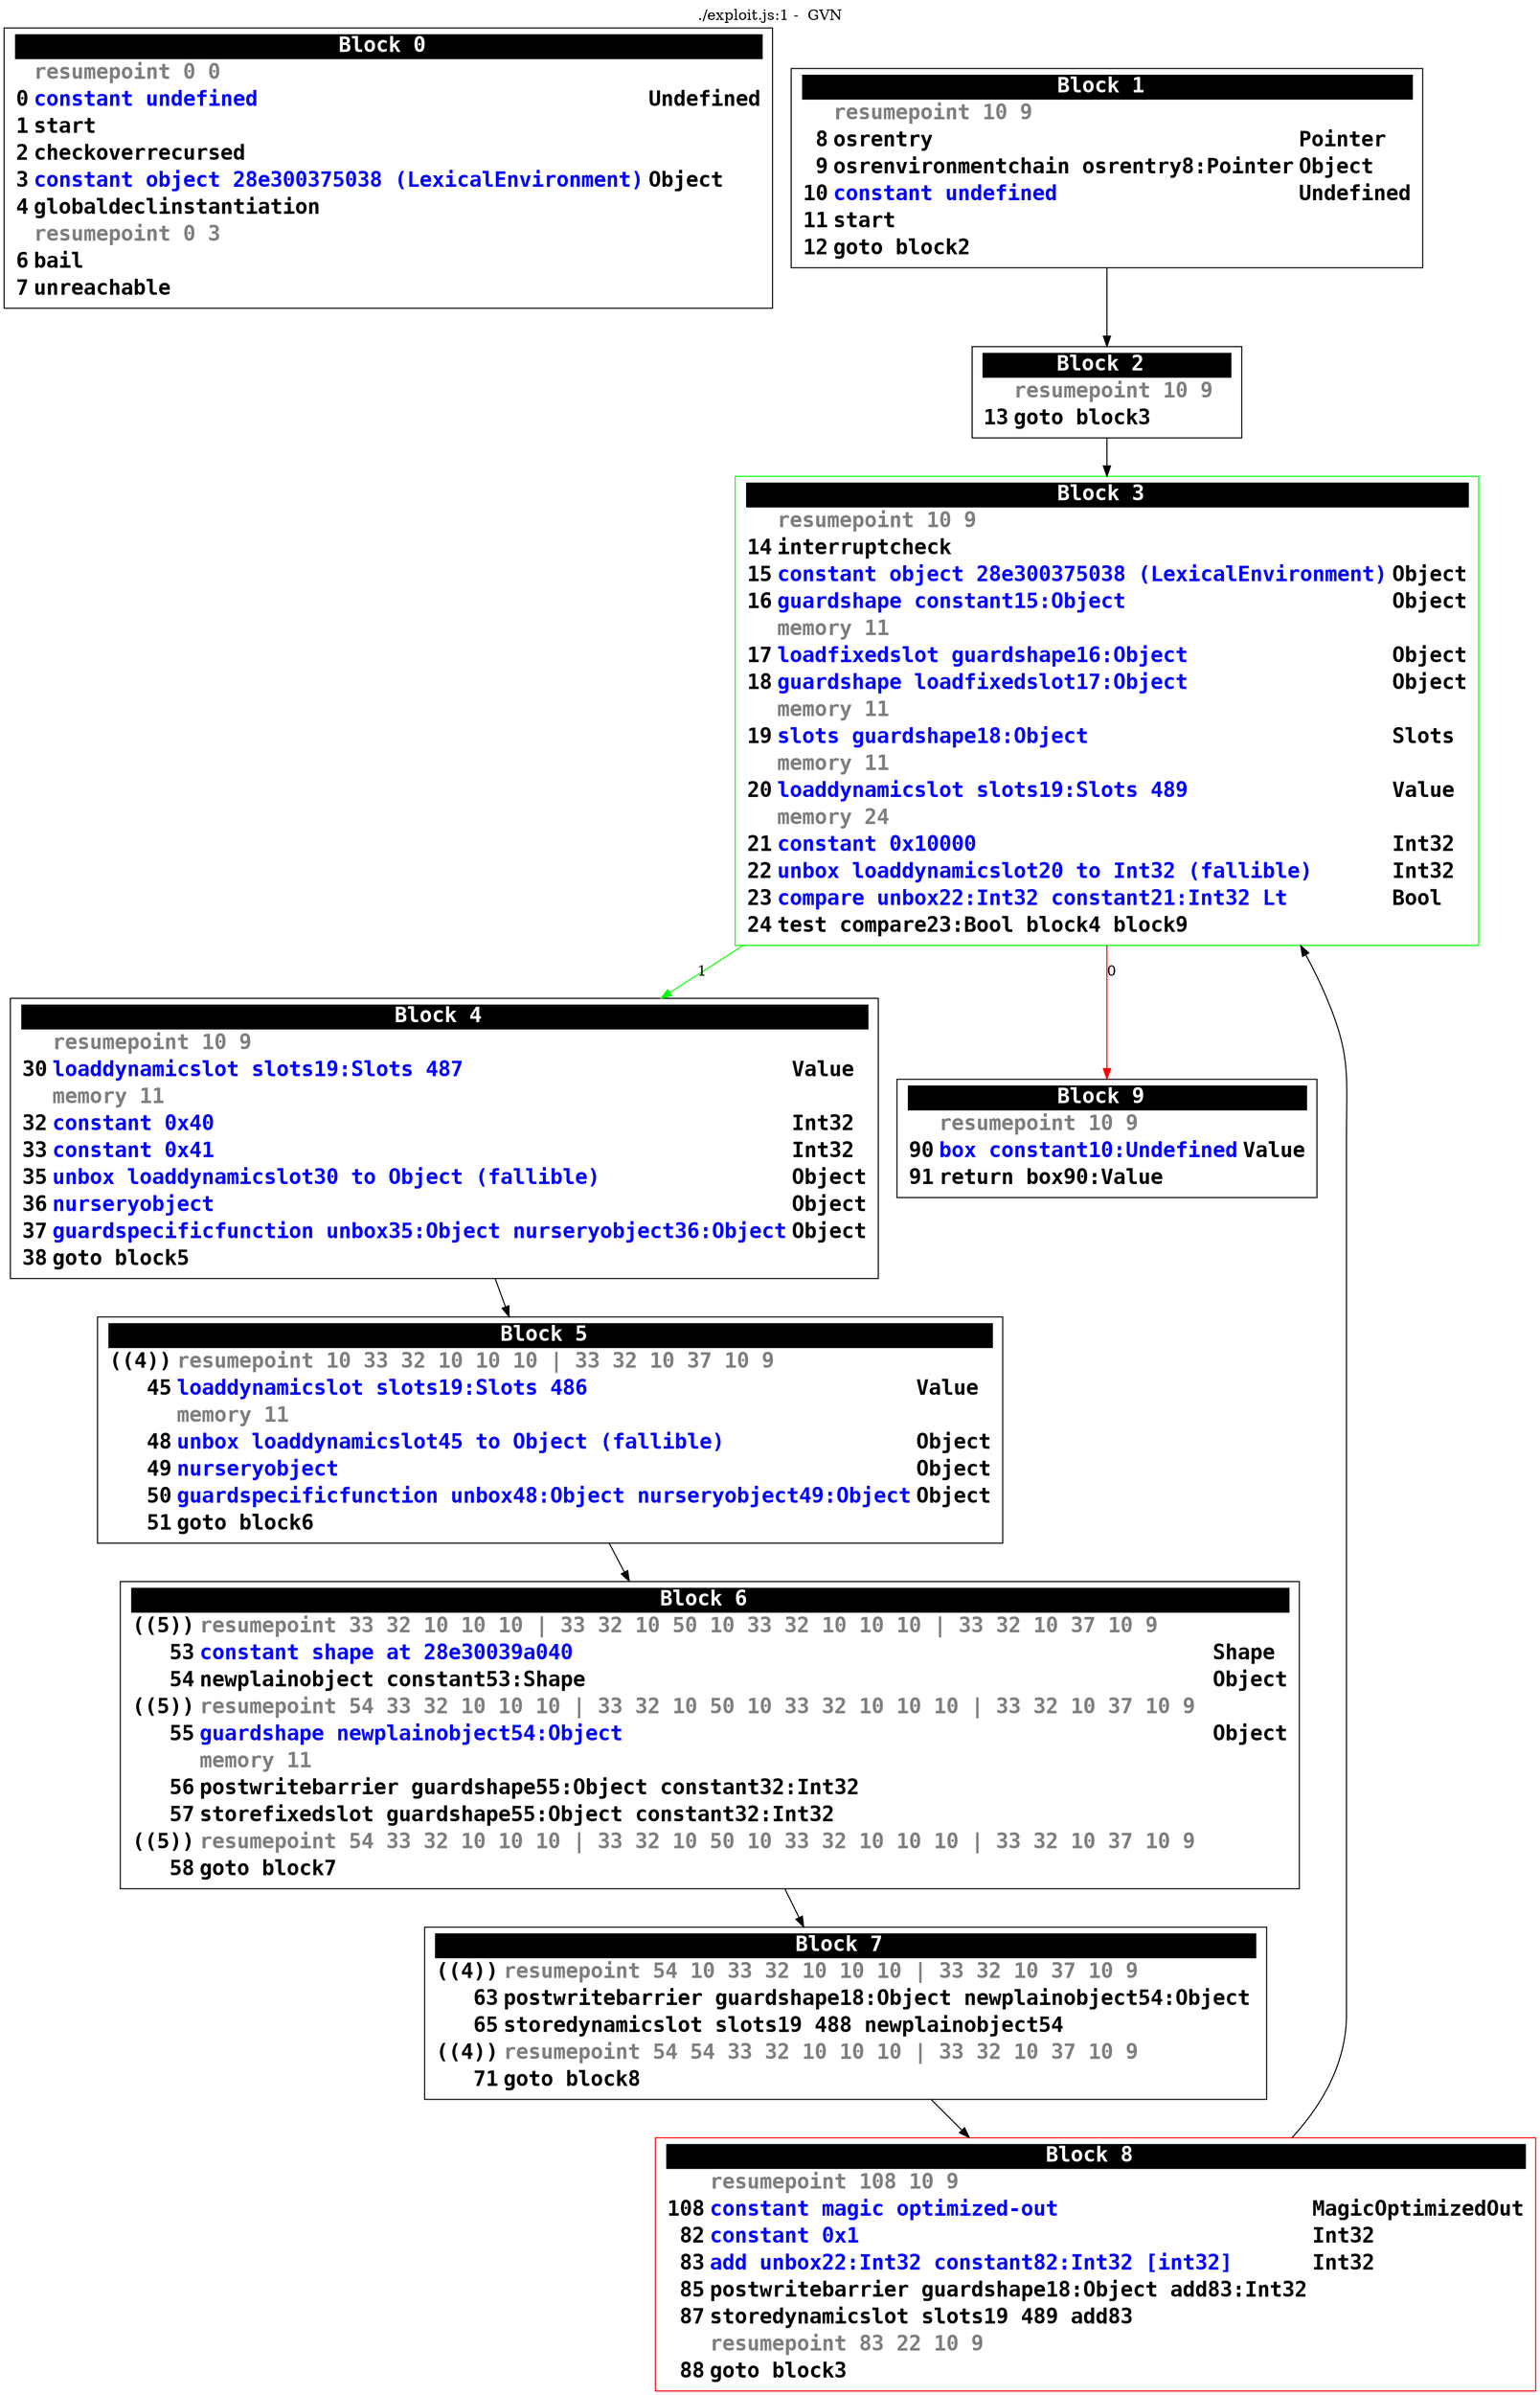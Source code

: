 digraph {
labelloc = t;
labelfontsize = 30;
label = "./exploit.js:1 -  GVN";
  rankdir=TB
  splines=true

  "Block0" [ shape=box fontsize=20 fontname="Consolas Bold" label=<<table border="0" cellborder="0" cellpadding="1"><tr><td align="center" bgcolor="black" colspan="3"><font color="white">Block 0 </font></td></tr><tr><td align="left"></td><td align="left"><font color="grey50">resumepoint 0 0 </font></td><td></td></tr><tr><td align="right" port="i0">0</td><td align="left"><font color="blue">constant undefined</font></td><td align="left">Undefined</td></tr><tr><td align="right" port="i1">1</td><td align="left">start</td></tr><tr><td align="right" port="i2">2</td><td align="left">checkoverrecursed</td></tr><tr><td align="right" port="i3">3</td><td align="left"><font color="blue">constant object 28e300375038 (LexicalEnvironment)</font></td><td align="left">Object</td></tr><tr><td align="right" port="i4">4</td><td align="left">globaldeclinstantiation</td></tr><tr><td align="left"></td><td align="left"><font color="grey50">resumepoint 0 3 </font></td><td></td></tr><tr><td align="right" port="i6">6</td><td align="left">bail</td></tr><tr><td align="right" port="i7">7</td><td align="left">unreachable</td></tr></table>> ] ;
  "Block1" [ shape=box fontsize=20 fontname="Consolas Bold" label=<<table border="0" cellborder="0" cellpadding="1"><tr><td align="center" bgcolor="black" colspan="3"><font color="white">Block 1 </font></td></tr><tr><td align="left"></td><td align="left"><font color="grey50">resumepoint 10 9 </font></td><td></td></tr><tr><td align="right" port="i8">8</td><td align="left">osrentry</td><td align="left">Pointer</td></tr><tr><td align="right" port="i9">9</td><td align="left">osrenvironmentchain osrentry8:Pointer</td><td align="left">Object</td></tr><tr><td align="right" port="i10">10</td><td align="left"><font color="blue">constant undefined</font></td><td align="left">Undefined</td></tr><tr><td align="right" port="i11">11</td><td align="left">start</td></tr><tr><td align="right" port="i12">12</td><td align="left">goto block2</td></tr></table>> ] ;
  "Block2" [ shape=box fontsize=20 fontname="Consolas Bold" label=<<table border="0" cellborder="0" cellpadding="1"><tr><td align="center" bgcolor="black" colspan="3"><font color="white">Block 2 </font></td></tr><tr><td align="left"></td><td align="left"><font color="grey50">resumepoint 10 9 </font></td><td></td></tr><tr><td align="right" port="i13">13</td><td align="left">goto block3</td></tr></table>> ] ;
  "Block3" [ color=green shape=box fontsize=20 fontname="Consolas Bold" label=<<table border="0" cellborder="0" cellpadding="1"><tr><td align="center" bgcolor="black" colspan="3"><font color="white">Block 3 </font></td></tr><tr><td align="left"></td><td align="left"><font color="grey50">resumepoint 10 9 </font></td><td></td></tr><tr><td align="right" port="i14">14</td><td align="left">interruptcheck</td></tr><tr><td align="right" port="i15">15</td><td align="left"><font color="blue">constant object 28e300375038 (LexicalEnvironment)</font></td><td align="left">Object</td></tr><tr><td align="right" port="i16">16</td><td align="left"><font color="blue">guardshape constant15:Object</font></td><td align="left">Object</td></tr><tr><td align="left"></td><td align="left"><font color="grey50">memory 11 </font></td><td></td></tr><tr><td align="right" port="i17">17</td><td align="left"><font color="blue">loadfixedslot guardshape16:Object</font></td><td align="left">Object</td></tr><tr><td align="right" port="i18">18</td><td align="left"><font color="blue">guardshape loadfixedslot17:Object</font></td><td align="left">Object</td></tr><tr><td align="left"></td><td align="left"><font color="grey50">memory 11 </font></td><td></td></tr><tr><td align="right" port="i19">19</td><td align="left"><font color="blue">slots guardshape18:Object</font></td><td align="left">Slots</td></tr><tr><td align="left"></td><td align="left"><font color="grey50">memory 11 </font></td><td></td></tr><tr><td align="right" port="i20">20</td><td align="left"><font color="blue">loaddynamicslot slots19:Slots 489</font></td><td align="left">Value</td></tr><tr><td align="left"></td><td align="left"><font color="grey50">memory 24 </font></td><td></td></tr><tr><td align="right" port="i21">21</td><td align="left"><font color="blue">constant 0x10000</font></td><td align="left">Int32</td></tr><tr><td align="right" port="i22">22</td><td align="left"><font color="blue">unbox loaddynamicslot20 to Int32 (fallible)</font></td><td align="left">Int32</td></tr><tr><td align="right" port="i23">23</td><td align="left"><font color="blue">compare unbox22:Int32 constant21:Int32 Lt</font></td><td align="left">Bool</td></tr><tr><td align="right" port="i24">24</td><td align="left">test compare23:Bool block4 block9</td></tr></table>> ] ;
  "Block4" [ shape=box fontsize=20 fontname="Consolas Bold" label=<<table border="0" cellborder="0" cellpadding="1"><tr><td align="center" bgcolor="black" colspan="3"><font color="white">Block 4 </font></td></tr><tr><td align="left"></td><td align="left"><font color="grey50">resumepoint 10 9 </font></td><td></td></tr><tr><td align="right" port="i30">30</td><td align="left"><font color="blue">loaddynamicslot slots19:Slots 487</font></td><td align="left">Value</td></tr><tr><td align="left"></td><td align="left"><font color="grey50">memory 11 </font></td><td></td></tr><tr><td align="right" port="i32">32</td><td align="left"><font color="blue">constant 0x40</font></td><td align="left">Int32</td></tr><tr><td align="right" port="i33">33</td><td align="left"><font color="blue">constant 0x41</font></td><td align="left">Int32</td></tr><tr><td align="right" port="i35">35</td><td align="left"><font color="blue">unbox loaddynamicslot30 to Object (fallible)</font></td><td align="left">Object</td></tr><tr><td align="right" port="i36">36</td><td align="left"><font color="blue">nurseryobject</font></td><td align="left">Object</td></tr><tr><td align="right" port="i37">37</td><td align="left"><font color="blue">guardspecificfunction unbox35:Object nurseryobject36:Object</font></td><td align="left">Object</td></tr><tr><td align="right" port="i38">38</td><td align="left">goto block5</td></tr></table>> ] ;
  "Block5" [ shape=box fontsize=20 fontname="Consolas Bold" label=<<table border="0" cellborder="0" cellpadding="1"><tr><td align="center" bgcolor="black" colspan="3"><font color="white">Block 5 </font></td></tr><tr><td align="left">&#40;&#40;4&#41;&#41;</td><td align="left"><font color="grey50">resumepoint 10 33 32 10 10 10 | 33 32 10 37 10 9 </font></td><td></td></tr><tr><td align="right" port="i45">45</td><td align="left"><font color="blue">loaddynamicslot slots19:Slots 486</font></td><td align="left">Value</td></tr><tr><td align="left"></td><td align="left"><font color="grey50">memory 11 </font></td><td></td></tr><tr><td align="right" port="i48">48</td><td align="left"><font color="blue">unbox loaddynamicslot45 to Object (fallible)</font></td><td align="left">Object</td></tr><tr><td align="right" port="i49">49</td><td align="left"><font color="blue">nurseryobject</font></td><td align="left">Object</td></tr><tr><td align="right" port="i50">50</td><td align="left"><font color="blue">guardspecificfunction unbox48:Object nurseryobject49:Object</font></td><td align="left">Object</td></tr><tr><td align="right" port="i51">51</td><td align="left">goto block6</td></tr></table>> ] ;
  "Block6" [ shape=box fontsize=20 fontname="Consolas Bold" label=<<table border="0" cellborder="0" cellpadding="1"><tr><td align="center" bgcolor="black" colspan="3"><font color="white">Block 6 </font></td></tr><tr><td align="left">&#40;&#40;5&#41;&#41;</td><td align="left"><font color="grey50">resumepoint 33 32 10 10 10 | 33 32 10 50 10 33 32 10 10 10 | 33 32 10 37 10 9 </font></td><td></td></tr><tr><td align="right" port="i53">53</td><td align="left"><font color="blue">constant shape at 28e30039a040</font></td><td align="left">Shape</td></tr><tr><td align="right" port="i54">54</td><td align="left">newplainobject constant53:Shape</td><td align="left">Object</td></tr><tr><td align="left">&#40;&#40;5&#41;&#41;</td><td align="left"><font color="grey50">resumepoint 54 33 32 10 10 10 | 33 32 10 50 10 33 32 10 10 10 | 33 32 10 37 10 9 </font></td><td></td></tr><tr><td align="right" port="i55">55</td><td align="left"><font color="blue">guardshape newplainobject54:Object</font></td><td align="left">Object</td></tr><tr><td align="left"></td><td align="left"><font color="grey50">memory 11 </font></td><td></td></tr><tr><td align="right" port="i56">56</td><td align="left">postwritebarrier guardshape55:Object constant32:Int32</td></tr><tr><td align="right" port="i57">57</td><td align="left">storefixedslot guardshape55:Object constant32:Int32</td></tr><tr><td align="left">&#40;&#40;5&#41;&#41;</td><td align="left"><font color="grey50">resumepoint 54 33 32 10 10 10 | 33 32 10 50 10 33 32 10 10 10 | 33 32 10 37 10 9 </font></td><td></td></tr><tr><td align="right" port="i58">58</td><td align="left">goto block7</td></tr></table>> ] ;
  "Block7" [ shape=box fontsize=20 fontname="Consolas Bold" label=<<table border="0" cellborder="0" cellpadding="1"><tr><td align="center" bgcolor="black" colspan="3"><font color="white">Block 7 </font></td></tr><tr><td align="left">&#40;&#40;4&#41;&#41;</td><td align="left"><font color="grey50">resumepoint 54 10 33 32 10 10 10 | 33 32 10 37 10 9 </font></td><td></td></tr><tr><td align="right" port="i63">63</td><td align="left">postwritebarrier guardshape18:Object newplainobject54:Object</td></tr><tr><td align="right" port="i65">65</td><td align="left">storedynamicslot slots19 488 newplainobject54</td></tr><tr><td align="left">&#40;&#40;4&#41;&#41;</td><td align="left"><font color="grey50">resumepoint 54 54 33 32 10 10 10 | 33 32 10 37 10 9 </font></td><td></td></tr><tr><td align="right" port="i71">71</td><td align="left">goto block8</td></tr></table>> ] ;
  "Block8" [ color=red shape=box fontsize=20 fontname="Consolas Bold" label=<<table border="0" cellborder="0" cellpadding="1"><tr><td align="center" bgcolor="black" colspan="3"><font color="white">Block 8 </font></td></tr><tr><td align="left"></td><td align="left"><font color="grey50">resumepoint 108 10 9 </font></td><td></td></tr><tr><td align="right" port="i108">108</td><td align="left"><font color="blue">constant magic optimized-out</font></td><td align="left">MagicOptimizedOut</td></tr><tr><td align="right" port="i82">82</td><td align="left"><font color="blue">constant 0x1</font></td><td align="left">Int32</td></tr><tr><td align="right" port="i83">83</td><td align="left"><font color="blue">add unbox22:Int32 constant82:Int32 [int32]</font></td><td align="left">Int32</td></tr><tr><td align="right" port="i85">85</td><td align="left">postwritebarrier guardshape18:Object add83:Int32</td></tr><tr><td align="right" port="i87">87</td><td align="left">storedynamicslot slots19 489 add83</td></tr><tr><td align="left"></td><td align="left"><font color="grey50">resumepoint 83 22 10 9 </font></td><td></td></tr><tr><td align="right" port="i88">88</td><td align="left">goto block3</td></tr></table>> ] ;
  "Block9" [ shape=box fontsize=20 fontname="Consolas Bold" label=<<table border="0" cellborder="0" cellpadding="1"><tr><td align="center" bgcolor="black" colspan="3"><font color="white">Block 9 </font></td></tr><tr><td align="left"></td><td align="left"><font color="grey50">resumepoint 10 9 </font></td><td></td></tr><tr><td align="right" port="i90">90</td><td align="left"><font color="blue">box constant10:Undefined</font></td><td align="left">Value</td></tr><tr><td align="right" port="i91">91</td><td align="left">return box90:Value</td></tr></table>> ] ;

  "Block1" -> "Block2" ;
  "Block2" -> "Block3" ;
  "Block3" -> "Block4" [ color=green label=1 ] ;
  "Block3" -> "Block9" [ color=red label=0 ] ;
  "Block4" -> "Block5" ;
  "Block5" -> "Block6" ;
  "Block6" -> "Block7" ;
  "Block7" -> "Block8" ;
  "Block8" -> "Block3" ;
}

